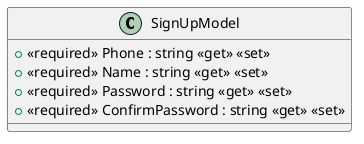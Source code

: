 @startuml
class SignUpModel {
    + <<required>> Phone : string <<get>> <<set>>
    + <<required>> Name : string <<get>> <<set>>
    + <<required>> Password : string <<get>> <<set>>
    + <<required>> ConfirmPassword : string <<get>> <<set>>
}
@enduml

